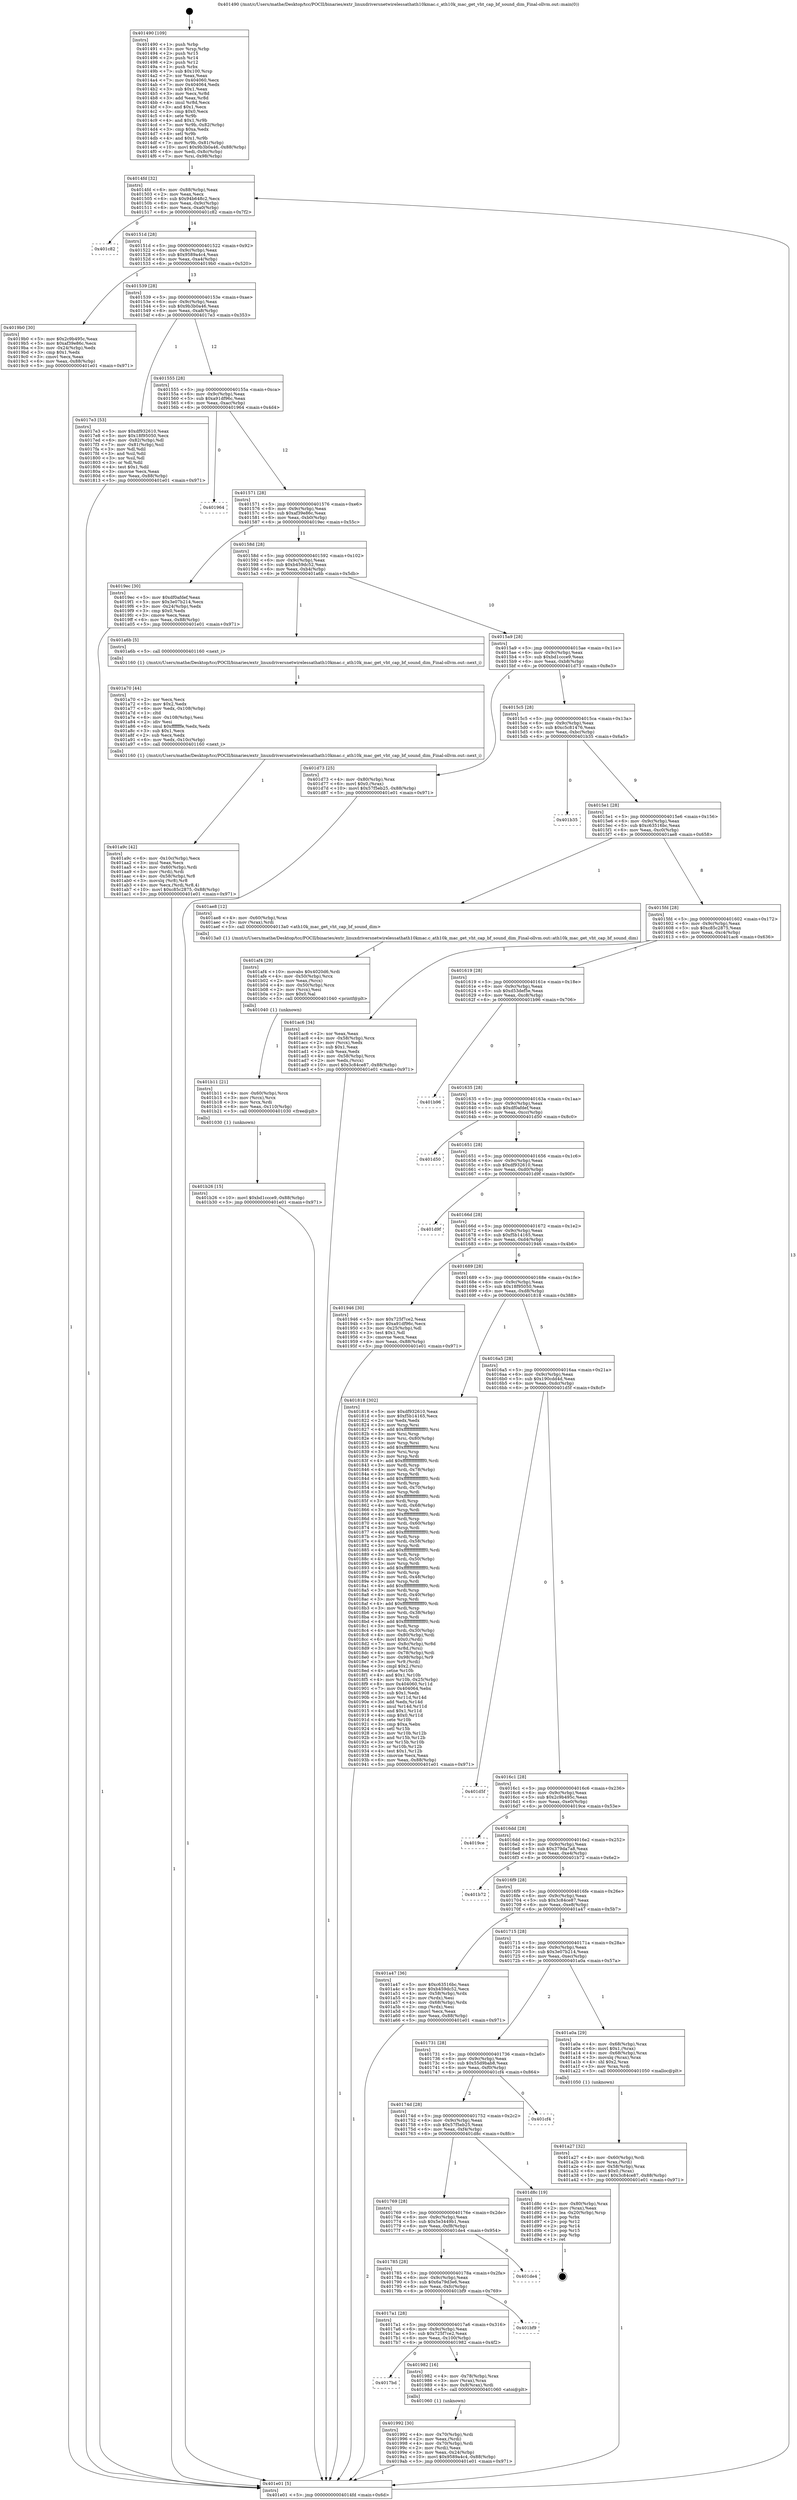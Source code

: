 digraph "0x401490" {
  label = "0x401490 (/mnt/c/Users/mathe/Desktop/tcc/POCII/binaries/extr_linuxdriversnetwirelessathath10kmac.c_ath10k_mac_get_vht_cap_bf_sound_dim_Final-ollvm.out::main(0))"
  labelloc = "t"
  node[shape=record]

  Entry [label="",width=0.3,height=0.3,shape=circle,fillcolor=black,style=filled]
  "0x4014fd" [label="{
     0x4014fd [32]\l
     | [instrs]\l
     &nbsp;&nbsp;0x4014fd \<+6\>: mov -0x88(%rbp),%eax\l
     &nbsp;&nbsp;0x401503 \<+2\>: mov %eax,%ecx\l
     &nbsp;&nbsp;0x401505 \<+6\>: sub $0x94b648c2,%ecx\l
     &nbsp;&nbsp;0x40150b \<+6\>: mov %eax,-0x9c(%rbp)\l
     &nbsp;&nbsp;0x401511 \<+6\>: mov %ecx,-0xa0(%rbp)\l
     &nbsp;&nbsp;0x401517 \<+6\>: je 0000000000401c82 \<main+0x7f2\>\l
  }"]
  "0x401c82" [label="{
     0x401c82\l
  }", style=dashed]
  "0x40151d" [label="{
     0x40151d [28]\l
     | [instrs]\l
     &nbsp;&nbsp;0x40151d \<+5\>: jmp 0000000000401522 \<main+0x92\>\l
     &nbsp;&nbsp;0x401522 \<+6\>: mov -0x9c(%rbp),%eax\l
     &nbsp;&nbsp;0x401528 \<+5\>: sub $0x9589a4c4,%eax\l
     &nbsp;&nbsp;0x40152d \<+6\>: mov %eax,-0xa4(%rbp)\l
     &nbsp;&nbsp;0x401533 \<+6\>: je 00000000004019b0 \<main+0x520\>\l
  }"]
  Exit [label="",width=0.3,height=0.3,shape=circle,fillcolor=black,style=filled,peripheries=2]
  "0x4019b0" [label="{
     0x4019b0 [30]\l
     | [instrs]\l
     &nbsp;&nbsp;0x4019b0 \<+5\>: mov $0x2c9b495c,%eax\l
     &nbsp;&nbsp;0x4019b5 \<+5\>: mov $0xaf39e86c,%ecx\l
     &nbsp;&nbsp;0x4019ba \<+3\>: mov -0x24(%rbp),%edx\l
     &nbsp;&nbsp;0x4019bd \<+3\>: cmp $0x1,%edx\l
     &nbsp;&nbsp;0x4019c0 \<+3\>: cmovl %ecx,%eax\l
     &nbsp;&nbsp;0x4019c3 \<+6\>: mov %eax,-0x88(%rbp)\l
     &nbsp;&nbsp;0x4019c9 \<+5\>: jmp 0000000000401e01 \<main+0x971\>\l
  }"]
  "0x401539" [label="{
     0x401539 [28]\l
     | [instrs]\l
     &nbsp;&nbsp;0x401539 \<+5\>: jmp 000000000040153e \<main+0xae\>\l
     &nbsp;&nbsp;0x40153e \<+6\>: mov -0x9c(%rbp),%eax\l
     &nbsp;&nbsp;0x401544 \<+5\>: sub $0x9b3b0a46,%eax\l
     &nbsp;&nbsp;0x401549 \<+6\>: mov %eax,-0xa8(%rbp)\l
     &nbsp;&nbsp;0x40154f \<+6\>: je 00000000004017e3 \<main+0x353\>\l
  }"]
  "0x401b26" [label="{
     0x401b26 [15]\l
     | [instrs]\l
     &nbsp;&nbsp;0x401b26 \<+10\>: movl $0xbd1ccce9,-0x88(%rbp)\l
     &nbsp;&nbsp;0x401b30 \<+5\>: jmp 0000000000401e01 \<main+0x971\>\l
  }"]
  "0x4017e3" [label="{
     0x4017e3 [53]\l
     | [instrs]\l
     &nbsp;&nbsp;0x4017e3 \<+5\>: mov $0xdf932610,%eax\l
     &nbsp;&nbsp;0x4017e8 \<+5\>: mov $0x18f95050,%ecx\l
     &nbsp;&nbsp;0x4017ed \<+6\>: mov -0x82(%rbp),%dl\l
     &nbsp;&nbsp;0x4017f3 \<+7\>: mov -0x81(%rbp),%sil\l
     &nbsp;&nbsp;0x4017fa \<+3\>: mov %dl,%dil\l
     &nbsp;&nbsp;0x4017fd \<+3\>: and %sil,%dil\l
     &nbsp;&nbsp;0x401800 \<+3\>: xor %sil,%dl\l
     &nbsp;&nbsp;0x401803 \<+3\>: or %dl,%dil\l
     &nbsp;&nbsp;0x401806 \<+4\>: test $0x1,%dil\l
     &nbsp;&nbsp;0x40180a \<+3\>: cmovne %ecx,%eax\l
     &nbsp;&nbsp;0x40180d \<+6\>: mov %eax,-0x88(%rbp)\l
     &nbsp;&nbsp;0x401813 \<+5\>: jmp 0000000000401e01 \<main+0x971\>\l
  }"]
  "0x401555" [label="{
     0x401555 [28]\l
     | [instrs]\l
     &nbsp;&nbsp;0x401555 \<+5\>: jmp 000000000040155a \<main+0xca\>\l
     &nbsp;&nbsp;0x40155a \<+6\>: mov -0x9c(%rbp),%eax\l
     &nbsp;&nbsp;0x401560 \<+5\>: sub $0xa91df96c,%eax\l
     &nbsp;&nbsp;0x401565 \<+6\>: mov %eax,-0xac(%rbp)\l
     &nbsp;&nbsp;0x40156b \<+6\>: je 0000000000401964 \<main+0x4d4\>\l
  }"]
  "0x401e01" [label="{
     0x401e01 [5]\l
     | [instrs]\l
     &nbsp;&nbsp;0x401e01 \<+5\>: jmp 00000000004014fd \<main+0x6d\>\l
  }"]
  "0x401490" [label="{
     0x401490 [109]\l
     | [instrs]\l
     &nbsp;&nbsp;0x401490 \<+1\>: push %rbp\l
     &nbsp;&nbsp;0x401491 \<+3\>: mov %rsp,%rbp\l
     &nbsp;&nbsp;0x401494 \<+2\>: push %r15\l
     &nbsp;&nbsp;0x401496 \<+2\>: push %r14\l
     &nbsp;&nbsp;0x401498 \<+2\>: push %r12\l
     &nbsp;&nbsp;0x40149a \<+1\>: push %rbx\l
     &nbsp;&nbsp;0x40149b \<+7\>: sub $0x100,%rsp\l
     &nbsp;&nbsp;0x4014a2 \<+2\>: xor %eax,%eax\l
     &nbsp;&nbsp;0x4014a4 \<+7\>: mov 0x404060,%ecx\l
     &nbsp;&nbsp;0x4014ab \<+7\>: mov 0x404064,%edx\l
     &nbsp;&nbsp;0x4014b2 \<+3\>: sub $0x1,%eax\l
     &nbsp;&nbsp;0x4014b5 \<+3\>: mov %ecx,%r8d\l
     &nbsp;&nbsp;0x4014b8 \<+3\>: add %eax,%r8d\l
     &nbsp;&nbsp;0x4014bb \<+4\>: imul %r8d,%ecx\l
     &nbsp;&nbsp;0x4014bf \<+3\>: and $0x1,%ecx\l
     &nbsp;&nbsp;0x4014c2 \<+3\>: cmp $0x0,%ecx\l
     &nbsp;&nbsp;0x4014c5 \<+4\>: sete %r9b\l
     &nbsp;&nbsp;0x4014c9 \<+4\>: and $0x1,%r9b\l
     &nbsp;&nbsp;0x4014cd \<+7\>: mov %r9b,-0x82(%rbp)\l
     &nbsp;&nbsp;0x4014d4 \<+3\>: cmp $0xa,%edx\l
     &nbsp;&nbsp;0x4014d7 \<+4\>: setl %r9b\l
     &nbsp;&nbsp;0x4014db \<+4\>: and $0x1,%r9b\l
     &nbsp;&nbsp;0x4014df \<+7\>: mov %r9b,-0x81(%rbp)\l
     &nbsp;&nbsp;0x4014e6 \<+10\>: movl $0x9b3b0a46,-0x88(%rbp)\l
     &nbsp;&nbsp;0x4014f0 \<+6\>: mov %edi,-0x8c(%rbp)\l
     &nbsp;&nbsp;0x4014f6 \<+7\>: mov %rsi,-0x98(%rbp)\l
  }"]
  "0x401b11" [label="{
     0x401b11 [21]\l
     | [instrs]\l
     &nbsp;&nbsp;0x401b11 \<+4\>: mov -0x60(%rbp),%rcx\l
     &nbsp;&nbsp;0x401b15 \<+3\>: mov (%rcx),%rcx\l
     &nbsp;&nbsp;0x401b18 \<+3\>: mov %rcx,%rdi\l
     &nbsp;&nbsp;0x401b1b \<+6\>: mov %eax,-0x110(%rbp)\l
     &nbsp;&nbsp;0x401b21 \<+5\>: call 0000000000401030 \<free@plt\>\l
     | [calls]\l
     &nbsp;&nbsp;0x401030 \{1\} (unknown)\l
  }"]
  "0x401964" [label="{
     0x401964\l
  }", style=dashed]
  "0x401571" [label="{
     0x401571 [28]\l
     | [instrs]\l
     &nbsp;&nbsp;0x401571 \<+5\>: jmp 0000000000401576 \<main+0xe6\>\l
     &nbsp;&nbsp;0x401576 \<+6\>: mov -0x9c(%rbp),%eax\l
     &nbsp;&nbsp;0x40157c \<+5\>: sub $0xaf39e86c,%eax\l
     &nbsp;&nbsp;0x401581 \<+6\>: mov %eax,-0xb0(%rbp)\l
     &nbsp;&nbsp;0x401587 \<+6\>: je 00000000004019ec \<main+0x55c\>\l
  }"]
  "0x401af4" [label="{
     0x401af4 [29]\l
     | [instrs]\l
     &nbsp;&nbsp;0x401af4 \<+10\>: movabs $0x4020d6,%rdi\l
     &nbsp;&nbsp;0x401afe \<+4\>: mov -0x50(%rbp),%rcx\l
     &nbsp;&nbsp;0x401b02 \<+2\>: mov %eax,(%rcx)\l
     &nbsp;&nbsp;0x401b04 \<+4\>: mov -0x50(%rbp),%rcx\l
     &nbsp;&nbsp;0x401b08 \<+2\>: mov (%rcx),%esi\l
     &nbsp;&nbsp;0x401b0a \<+2\>: mov $0x0,%al\l
     &nbsp;&nbsp;0x401b0c \<+5\>: call 0000000000401040 \<printf@plt\>\l
     | [calls]\l
     &nbsp;&nbsp;0x401040 \{1\} (unknown)\l
  }"]
  "0x4019ec" [label="{
     0x4019ec [30]\l
     | [instrs]\l
     &nbsp;&nbsp;0x4019ec \<+5\>: mov $0xdf0afdef,%eax\l
     &nbsp;&nbsp;0x4019f1 \<+5\>: mov $0x3e07b214,%ecx\l
     &nbsp;&nbsp;0x4019f6 \<+3\>: mov -0x24(%rbp),%edx\l
     &nbsp;&nbsp;0x4019f9 \<+3\>: cmp $0x0,%edx\l
     &nbsp;&nbsp;0x4019fc \<+3\>: cmove %ecx,%eax\l
     &nbsp;&nbsp;0x4019ff \<+6\>: mov %eax,-0x88(%rbp)\l
     &nbsp;&nbsp;0x401a05 \<+5\>: jmp 0000000000401e01 \<main+0x971\>\l
  }"]
  "0x40158d" [label="{
     0x40158d [28]\l
     | [instrs]\l
     &nbsp;&nbsp;0x40158d \<+5\>: jmp 0000000000401592 \<main+0x102\>\l
     &nbsp;&nbsp;0x401592 \<+6\>: mov -0x9c(%rbp),%eax\l
     &nbsp;&nbsp;0x401598 \<+5\>: sub $0xb459dc52,%eax\l
     &nbsp;&nbsp;0x40159d \<+6\>: mov %eax,-0xb4(%rbp)\l
     &nbsp;&nbsp;0x4015a3 \<+6\>: je 0000000000401a6b \<main+0x5db\>\l
  }"]
  "0x401a9c" [label="{
     0x401a9c [42]\l
     | [instrs]\l
     &nbsp;&nbsp;0x401a9c \<+6\>: mov -0x10c(%rbp),%ecx\l
     &nbsp;&nbsp;0x401aa2 \<+3\>: imul %eax,%ecx\l
     &nbsp;&nbsp;0x401aa5 \<+4\>: mov -0x60(%rbp),%rdi\l
     &nbsp;&nbsp;0x401aa9 \<+3\>: mov (%rdi),%rdi\l
     &nbsp;&nbsp;0x401aac \<+4\>: mov -0x58(%rbp),%r8\l
     &nbsp;&nbsp;0x401ab0 \<+3\>: movslq (%r8),%r8\l
     &nbsp;&nbsp;0x401ab3 \<+4\>: mov %ecx,(%rdi,%r8,4)\l
     &nbsp;&nbsp;0x401ab7 \<+10\>: movl $0xc85c2875,-0x88(%rbp)\l
     &nbsp;&nbsp;0x401ac1 \<+5\>: jmp 0000000000401e01 \<main+0x971\>\l
  }"]
  "0x401a6b" [label="{
     0x401a6b [5]\l
     | [instrs]\l
     &nbsp;&nbsp;0x401a6b \<+5\>: call 0000000000401160 \<next_i\>\l
     | [calls]\l
     &nbsp;&nbsp;0x401160 \{1\} (/mnt/c/Users/mathe/Desktop/tcc/POCII/binaries/extr_linuxdriversnetwirelessathath10kmac.c_ath10k_mac_get_vht_cap_bf_sound_dim_Final-ollvm.out::next_i)\l
  }"]
  "0x4015a9" [label="{
     0x4015a9 [28]\l
     | [instrs]\l
     &nbsp;&nbsp;0x4015a9 \<+5\>: jmp 00000000004015ae \<main+0x11e\>\l
     &nbsp;&nbsp;0x4015ae \<+6\>: mov -0x9c(%rbp),%eax\l
     &nbsp;&nbsp;0x4015b4 \<+5\>: sub $0xbd1ccce9,%eax\l
     &nbsp;&nbsp;0x4015b9 \<+6\>: mov %eax,-0xb8(%rbp)\l
     &nbsp;&nbsp;0x4015bf \<+6\>: je 0000000000401d73 \<main+0x8e3\>\l
  }"]
  "0x401a70" [label="{
     0x401a70 [44]\l
     | [instrs]\l
     &nbsp;&nbsp;0x401a70 \<+2\>: xor %ecx,%ecx\l
     &nbsp;&nbsp;0x401a72 \<+5\>: mov $0x2,%edx\l
     &nbsp;&nbsp;0x401a77 \<+6\>: mov %edx,-0x108(%rbp)\l
     &nbsp;&nbsp;0x401a7d \<+1\>: cltd\l
     &nbsp;&nbsp;0x401a7e \<+6\>: mov -0x108(%rbp),%esi\l
     &nbsp;&nbsp;0x401a84 \<+2\>: idiv %esi\l
     &nbsp;&nbsp;0x401a86 \<+6\>: imul $0xfffffffe,%edx,%edx\l
     &nbsp;&nbsp;0x401a8c \<+3\>: sub $0x1,%ecx\l
     &nbsp;&nbsp;0x401a8f \<+2\>: sub %ecx,%edx\l
     &nbsp;&nbsp;0x401a91 \<+6\>: mov %edx,-0x10c(%rbp)\l
     &nbsp;&nbsp;0x401a97 \<+5\>: call 0000000000401160 \<next_i\>\l
     | [calls]\l
     &nbsp;&nbsp;0x401160 \{1\} (/mnt/c/Users/mathe/Desktop/tcc/POCII/binaries/extr_linuxdriversnetwirelessathath10kmac.c_ath10k_mac_get_vht_cap_bf_sound_dim_Final-ollvm.out::next_i)\l
  }"]
  "0x401d73" [label="{
     0x401d73 [25]\l
     | [instrs]\l
     &nbsp;&nbsp;0x401d73 \<+4\>: mov -0x80(%rbp),%rax\l
     &nbsp;&nbsp;0x401d77 \<+6\>: movl $0x0,(%rax)\l
     &nbsp;&nbsp;0x401d7d \<+10\>: movl $0x57f5eb25,-0x88(%rbp)\l
     &nbsp;&nbsp;0x401d87 \<+5\>: jmp 0000000000401e01 \<main+0x971\>\l
  }"]
  "0x4015c5" [label="{
     0x4015c5 [28]\l
     | [instrs]\l
     &nbsp;&nbsp;0x4015c5 \<+5\>: jmp 00000000004015ca \<main+0x13a\>\l
     &nbsp;&nbsp;0x4015ca \<+6\>: mov -0x9c(%rbp),%eax\l
     &nbsp;&nbsp;0x4015d0 \<+5\>: sub $0xc5c81476,%eax\l
     &nbsp;&nbsp;0x4015d5 \<+6\>: mov %eax,-0xbc(%rbp)\l
     &nbsp;&nbsp;0x4015db \<+6\>: je 0000000000401b35 \<main+0x6a5\>\l
  }"]
  "0x401a27" [label="{
     0x401a27 [32]\l
     | [instrs]\l
     &nbsp;&nbsp;0x401a27 \<+4\>: mov -0x60(%rbp),%rdi\l
     &nbsp;&nbsp;0x401a2b \<+3\>: mov %rax,(%rdi)\l
     &nbsp;&nbsp;0x401a2e \<+4\>: mov -0x58(%rbp),%rax\l
     &nbsp;&nbsp;0x401a32 \<+6\>: movl $0x0,(%rax)\l
     &nbsp;&nbsp;0x401a38 \<+10\>: movl $0x3c84ce87,-0x88(%rbp)\l
     &nbsp;&nbsp;0x401a42 \<+5\>: jmp 0000000000401e01 \<main+0x971\>\l
  }"]
  "0x401b35" [label="{
     0x401b35\l
  }", style=dashed]
  "0x4015e1" [label="{
     0x4015e1 [28]\l
     | [instrs]\l
     &nbsp;&nbsp;0x4015e1 \<+5\>: jmp 00000000004015e6 \<main+0x156\>\l
     &nbsp;&nbsp;0x4015e6 \<+6\>: mov -0x9c(%rbp),%eax\l
     &nbsp;&nbsp;0x4015ec \<+5\>: sub $0xc63516bc,%eax\l
     &nbsp;&nbsp;0x4015f1 \<+6\>: mov %eax,-0xc0(%rbp)\l
     &nbsp;&nbsp;0x4015f7 \<+6\>: je 0000000000401ae8 \<main+0x658\>\l
  }"]
  "0x401992" [label="{
     0x401992 [30]\l
     | [instrs]\l
     &nbsp;&nbsp;0x401992 \<+4\>: mov -0x70(%rbp),%rdi\l
     &nbsp;&nbsp;0x401996 \<+2\>: mov %eax,(%rdi)\l
     &nbsp;&nbsp;0x401998 \<+4\>: mov -0x70(%rbp),%rdi\l
     &nbsp;&nbsp;0x40199c \<+2\>: mov (%rdi),%eax\l
     &nbsp;&nbsp;0x40199e \<+3\>: mov %eax,-0x24(%rbp)\l
     &nbsp;&nbsp;0x4019a1 \<+10\>: movl $0x9589a4c4,-0x88(%rbp)\l
     &nbsp;&nbsp;0x4019ab \<+5\>: jmp 0000000000401e01 \<main+0x971\>\l
  }"]
  "0x401ae8" [label="{
     0x401ae8 [12]\l
     | [instrs]\l
     &nbsp;&nbsp;0x401ae8 \<+4\>: mov -0x60(%rbp),%rax\l
     &nbsp;&nbsp;0x401aec \<+3\>: mov (%rax),%rdi\l
     &nbsp;&nbsp;0x401aef \<+5\>: call 00000000004013a0 \<ath10k_mac_get_vht_cap_bf_sound_dim\>\l
     | [calls]\l
     &nbsp;&nbsp;0x4013a0 \{1\} (/mnt/c/Users/mathe/Desktop/tcc/POCII/binaries/extr_linuxdriversnetwirelessathath10kmac.c_ath10k_mac_get_vht_cap_bf_sound_dim_Final-ollvm.out::ath10k_mac_get_vht_cap_bf_sound_dim)\l
  }"]
  "0x4015fd" [label="{
     0x4015fd [28]\l
     | [instrs]\l
     &nbsp;&nbsp;0x4015fd \<+5\>: jmp 0000000000401602 \<main+0x172\>\l
     &nbsp;&nbsp;0x401602 \<+6\>: mov -0x9c(%rbp),%eax\l
     &nbsp;&nbsp;0x401608 \<+5\>: sub $0xc85c2875,%eax\l
     &nbsp;&nbsp;0x40160d \<+6\>: mov %eax,-0xc4(%rbp)\l
     &nbsp;&nbsp;0x401613 \<+6\>: je 0000000000401ac6 \<main+0x636\>\l
  }"]
  "0x4017bd" [label="{
     0x4017bd\l
  }", style=dashed]
  "0x401ac6" [label="{
     0x401ac6 [34]\l
     | [instrs]\l
     &nbsp;&nbsp;0x401ac6 \<+2\>: xor %eax,%eax\l
     &nbsp;&nbsp;0x401ac8 \<+4\>: mov -0x58(%rbp),%rcx\l
     &nbsp;&nbsp;0x401acc \<+2\>: mov (%rcx),%edx\l
     &nbsp;&nbsp;0x401ace \<+3\>: sub $0x1,%eax\l
     &nbsp;&nbsp;0x401ad1 \<+2\>: sub %eax,%edx\l
     &nbsp;&nbsp;0x401ad3 \<+4\>: mov -0x58(%rbp),%rcx\l
     &nbsp;&nbsp;0x401ad7 \<+2\>: mov %edx,(%rcx)\l
     &nbsp;&nbsp;0x401ad9 \<+10\>: movl $0x3c84ce87,-0x88(%rbp)\l
     &nbsp;&nbsp;0x401ae3 \<+5\>: jmp 0000000000401e01 \<main+0x971\>\l
  }"]
  "0x401619" [label="{
     0x401619 [28]\l
     | [instrs]\l
     &nbsp;&nbsp;0x401619 \<+5\>: jmp 000000000040161e \<main+0x18e\>\l
     &nbsp;&nbsp;0x40161e \<+6\>: mov -0x9c(%rbp),%eax\l
     &nbsp;&nbsp;0x401624 \<+5\>: sub $0xd53def5e,%eax\l
     &nbsp;&nbsp;0x401629 \<+6\>: mov %eax,-0xc8(%rbp)\l
     &nbsp;&nbsp;0x40162f \<+6\>: je 0000000000401b96 \<main+0x706\>\l
  }"]
  "0x401982" [label="{
     0x401982 [16]\l
     | [instrs]\l
     &nbsp;&nbsp;0x401982 \<+4\>: mov -0x78(%rbp),%rax\l
     &nbsp;&nbsp;0x401986 \<+3\>: mov (%rax),%rax\l
     &nbsp;&nbsp;0x401989 \<+4\>: mov 0x8(%rax),%rdi\l
     &nbsp;&nbsp;0x40198d \<+5\>: call 0000000000401060 \<atoi@plt\>\l
     | [calls]\l
     &nbsp;&nbsp;0x401060 \{1\} (unknown)\l
  }"]
  "0x401b96" [label="{
     0x401b96\l
  }", style=dashed]
  "0x401635" [label="{
     0x401635 [28]\l
     | [instrs]\l
     &nbsp;&nbsp;0x401635 \<+5\>: jmp 000000000040163a \<main+0x1aa\>\l
     &nbsp;&nbsp;0x40163a \<+6\>: mov -0x9c(%rbp),%eax\l
     &nbsp;&nbsp;0x401640 \<+5\>: sub $0xdf0afdef,%eax\l
     &nbsp;&nbsp;0x401645 \<+6\>: mov %eax,-0xcc(%rbp)\l
     &nbsp;&nbsp;0x40164b \<+6\>: je 0000000000401d50 \<main+0x8c0\>\l
  }"]
  "0x4017a1" [label="{
     0x4017a1 [28]\l
     | [instrs]\l
     &nbsp;&nbsp;0x4017a1 \<+5\>: jmp 00000000004017a6 \<main+0x316\>\l
     &nbsp;&nbsp;0x4017a6 \<+6\>: mov -0x9c(%rbp),%eax\l
     &nbsp;&nbsp;0x4017ac \<+5\>: sub $0x725f7ce2,%eax\l
     &nbsp;&nbsp;0x4017b1 \<+6\>: mov %eax,-0x100(%rbp)\l
     &nbsp;&nbsp;0x4017b7 \<+6\>: je 0000000000401982 \<main+0x4f2\>\l
  }"]
  "0x401d50" [label="{
     0x401d50\l
  }", style=dashed]
  "0x401651" [label="{
     0x401651 [28]\l
     | [instrs]\l
     &nbsp;&nbsp;0x401651 \<+5\>: jmp 0000000000401656 \<main+0x1c6\>\l
     &nbsp;&nbsp;0x401656 \<+6\>: mov -0x9c(%rbp),%eax\l
     &nbsp;&nbsp;0x40165c \<+5\>: sub $0xdf932610,%eax\l
     &nbsp;&nbsp;0x401661 \<+6\>: mov %eax,-0xd0(%rbp)\l
     &nbsp;&nbsp;0x401667 \<+6\>: je 0000000000401d9f \<main+0x90f\>\l
  }"]
  "0x401bf9" [label="{
     0x401bf9\l
  }", style=dashed]
  "0x401d9f" [label="{
     0x401d9f\l
  }", style=dashed]
  "0x40166d" [label="{
     0x40166d [28]\l
     | [instrs]\l
     &nbsp;&nbsp;0x40166d \<+5\>: jmp 0000000000401672 \<main+0x1e2\>\l
     &nbsp;&nbsp;0x401672 \<+6\>: mov -0x9c(%rbp),%eax\l
     &nbsp;&nbsp;0x401678 \<+5\>: sub $0xf5b14165,%eax\l
     &nbsp;&nbsp;0x40167d \<+6\>: mov %eax,-0xd4(%rbp)\l
     &nbsp;&nbsp;0x401683 \<+6\>: je 0000000000401946 \<main+0x4b6\>\l
  }"]
  "0x401785" [label="{
     0x401785 [28]\l
     | [instrs]\l
     &nbsp;&nbsp;0x401785 \<+5\>: jmp 000000000040178a \<main+0x2fa\>\l
     &nbsp;&nbsp;0x40178a \<+6\>: mov -0x9c(%rbp),%eax\l
     &nbsp;&nbsp;0x401790 \<+5\>: sub $0x6a79d3e6,%eax\l
     &nbsp;&nbsp;0x401795 \<+6\>: mov %eax,-0xfc(%rbp)\l
     &nbsp;&nbsp;0x40179b \<+6\>: je 0000000000401bf9 \<main+0x769\>\l
  }"]
  "0x401946" [label="{
     0x401946 [30]\l
     | [instrs]\l
     &nbsp;&nbsp;0x401946 \<+5\>: mov $0x725f7ce2,%eax\l
     &nbsp;&nbsp;0x40194b \<+5\>: mov $0xa91df96c,%ecx\l
     &nbsp;&nbsp;0x401950 \<+3\>: mov -0x25(%rbp),%dl\l
     &nbsp;&nbsp;0x401953 \<+3\>: test $0x1,%dl\l
     &nbsp;&nbsp;0x401956 \<+3\>: cmovne %ecx,%eax\l
     &nbsp;&nbsp;0x401959 \<+6\>: mov %eax,-0x88(%rbp)\l
     &nbsp;&nbsp;0x40195f \<+5\>: jmp 0000000000401e01 \<main+0x971\>\l
  }"]
  "0x401689" [label="{
     0x401689 [28]\l
     | [instrs]\l
     &nbsp;&nbsp;0x401689 \<+5\>: jmp 000000000040168e \<main+0x1fe\>\l
     &nbsp;&nbsp;0x40168e \<+6\>: mov -0x9c(%rbp),%eax\l
     &nbsp;&nbsp;0x401694 \<+5\>: sub $0x18f95050,%eax\l
     &nbsp;&nbsp;0x401699 \<+6\>: mov %eax,-0xd8(%rbp)\l
     &nbsp;&nbsp;0x40169f \<+6\>: je 0000000000401818 \<main+0x388\>\l
  }"]
  "0x401de4" [label="{
     0x401de4\l
  }", style=dashed]
  "0x401818" [label="{
     0x401818 [302]\l
     | [instrs]\l
     &nbsp;&nbsp;0x401818 \<+5\>: mov $0xdf932610,%eax\l
     &nbsp;&nbsp;0x40181d \<+5\>: mov $0xf5b14165,%ecx\l
     &nbsp;&nbsp;0x401822 \<+2\>: xor %edx,%edx\l
     &nbsp;&nbsp;0x401824 \<+3\>: mov %rsp,%rsi\l
     &nbsp;&nbsp;0x401827 \<+4\>: add $0xfffffffffffffff0,%rsi\l
     &nbsp;&nbsp;0x40182b \<+3\>: mov %rsi,%rsp\l
     &nbsp;&nbsp;0x40182e \<+4\>: mov %rsi,-0x80(%rbp)\l
     &nbsp;&nbsp;0x401832 \<+3\>: mov %rsp,%rsi\l
     &nbsp;&nbsp;0x401835 \<+4\>: add $0xfffffffffffffff0,%rsi\l
     &nbsp;&nbsp;0x401839 \<+3\>: mov %rsi,%rsp\l
     &nbsp;&nbsp;0x40183c \<+3\>: mov %rsp,%rdi\l
     &nbsp;&nbsp;0x40183f \<+4\>: add $0xfffffffffffffff0,%rdi\l
     &nbsp;&nbsp;0x401843 \<+3\>: mov %rdi,%rsp\l
     &nbsp;&nbsp;0x401846 \<+4\>: mov %rdi,-0x78(%rbp)\l
     &nbsp;&nbsp;0x40184a \<+3\>: mov %rsp,%rdi\l
     &nbsp;&nbsp;0x40184d \<+4\>: add $0xfffffffffffffff0,%rdi\l
     &nbsp;&nbsp;0x401851 \<+3\>: mov %rdi,%rsp\l
     &nbsp;&nbsp;0x401854 \<+4\>: mov %rdi,-0x70(%rbp)\l
     &nbsp;&nbsp;0x401858 \<+3\>: mov %rsp,%rdi\l
     &nbsp;&nbsp;0x40185b \<+4\>: add $0xfffffffffffffff0,%rdi\l
     &nbsp;&nbsp;0x40185f \<+3\>: mov %rdi,%rsp\l
     &nbsp;&nbsp;0x401862 \<+4\>: mov %rdi,-0x68(%rbp)\l
     &nbsp;&nbsp;0x401866 \<+3\>: mov %rsp,%rdi\l
     &nbsp;&nbsp;0x401869 \<+4\>: add $0xfffffffffffffff0,%rdi\l
     &nbsp;&nbsp;0x40186d \<+3\>: mov %rdi,%rsp\l
     &nbsp;&nbsp;0x401870 \<+4\>: mov %rdi,-0x60(%rbp)\l
     &nbsp;&nbsp;0x401874 \<+3\>: mov %rsp,%rdi\l
     &nbsp;&nbsp;0x401877 \<+4\>: add $0xfffffffffffffff0,%rdi\l
     &nbsp;&nbsp;0x40187b \<+3\>: mov %rdi,%rsp\l
     &nbsp;&nbsp;0x40187e \<+4\>: mov %rdi,-0x58(%rbp)\l
     &nbsp;&nbsp;0x401882 \<+3\>: mov %rsp,%rdi\l
     &nbsp;&nbsp;0x401885 \<+4\>: add $0xfffffffffffffff0,%rdi\l
     &nbsp;&nbsp;0x401889 \<+3\>: mov %rdi,%rsp\l
     &nbsp;&nbsp;0x40188c \<+4\>: mov %rdi,-0x50(%rbp)\l
     &nbsp;&nbsp;0x401890 \<+3\>: mov %rsp,%rdi\l
     &nbsp;&nbsp;0x401893 \<+4\>: add $0xfffffffffffffff0,%rdi\l
     &nbsp;&nbsp;0x401897 \<+3\>: mov %rdi,%rsp\l
     &nbsp;&nbsp;0x40189a \<+4\>: mov %rdi,-0x48(%rbp)\l
     &nbsp;&nbsp;0x40189e \<+3\>: mov %rsp,%rdi\l
     &nbsp;&nbsp;0x4018a1 \<+4\>: add $0xfffffffffffffff0,%rdi\l
     &nbsp;&nbsp;0x4018a5 \<+3\>: mov %rdi,%rsp\l
     &nbsp;&nbsp;0x4018a8 \<+4\>: mov %rdi,-0x40(%rbp)\l
     &nbsp;&nbsp;0x4018ac \<+3\>: mov %rsp,%rdi\l
     &nbsp;&nbsp;0x4018af \<+4\>: add $0xfffffffffffffff0,%rdi\l
     &nbsp;&nbsp;0x4018b3 \<+3\>: mov %rdi,%rsp\l
     &nbsp;&nbsp;0x4018b6 \<+4\>: mov %rdi,-0x38(%rbp)\l
     &nbsp;&nbsp;0x4018ba \<+3\>: mov %rsp,%rdi\l
     &nbsp;&nbsp;0x4018bd \<+4\>: add $0xfffffffffffffff0,%rdi\l
     &nbsp;&nbsp;0x4018c1 \<+3\>: mov %rdi,%rsp\l
     &nbsp;&nbsp;0x4018c4 \<+4\>: mov %rdi,-0x30(%rbp)\l
     &nbsp;&nbsp;0x4018c8 \<+4\>: mov -0x80(%rbp),%rdi\l
     &nbsp;&nbsp;0x4018cc \<+6\>: movl $0x0,(%rdi)\l
     &nbsp;&nbsp;0x4018d2 \<+7\>: mov -0x8c(%rbp),%r8d\l
     &nbsp;&nbsp;0x4018d9 \<+3\>: mov %r8d,(%rsi)\l
     &nbsp;&nbsp;0x4018dc \<+4\>: mov -0x78(%rbp),%rdi\l
     &nbsp;&nbsp;0x4018e0 \<+7\>: mov -0x98(%rbp),%r9\l
     &nbsp;&nbsp;0x4018e7 \<+3\>: mov %r9,(%rdi)\l
     &nbsp;&nbsp;0x4018ea \<+3\>: cmpl $0x2,(%rsi)\l
     &nbsp;&nbsp;0x4018ed \<+4\>: setne %r10b\l
     &nbsp;&nbsp;0x4018f1 \<+4\>: and $0x1,%r10b\l
     &nbsp;&nbsp;0x4018f5 \<+4\>: mov %r10b,-0x25(%rbp)\l
     &nbsp;&nbsp;0x4018f9 \<+8\>: mov 0x404060,%r11d\l
     &nbsp;&nbsp;0x401901 \<+7\>: mov 0x404064,%ebx\l
     &nbsp;&nbsp;0x401908 \<+3\>: sub $0x1,%edx\l
     &nbsp;&nbsp;0x40190b \<+3\>: mov %r11d,%r14d\l
     &nbsp;&nbsp;0x40190e \<+3\>: add %edx,%r14d\l
     &nbsp;&nbsp;0x401911 \<+4\>: imul %r14d,%r11d\l
     &nbsp;&nbsp;0x401915 \<+4\>: and $0x1,%r11d\l
     &nbsp;&nbsp;0x401919 \<+4\>: cmp $0x0,%r11d\l
     &nbsp;&nbsp;0x40191d \<+4\>: sete %r10b\l
     &nbsp;&nbsp;0x401921 \<+3\>: cmp $0xa,%ebx\l
     &nbsp;&nbsp;0x401924 \<+4\>: setl %r15b\l
     &nbsp;&nbsp;0x401928 \<+3\>: mov %r10b,%r12b\l
     &nbsp;&nbsp;0x40192b \<+3\>: and %r15b,%r12b\l
     &nbsp;&nbsp;0x40192e \<+3\>: xor %r15b,%r10b\l
     &nbsp;&nbsp;0x401931 \<+3\>: or %r10b,%r12b\l
     &nbsp;&nbsp;0x401934 \<+4\>: test $0x1,%r12b\l
     &nbsp;&nbsp;0x401938 \<+3\>: cmovne %ecx,%eax\l
     &nbsp;&nbsp;0x40193b \<+6\>: mov %eax,-0x88(%rbp)\l
     &nbsp;&nbsp;0x401941 \<+5\>: jmp 0000000000401e01 \<main+0x971\>\l
  }"]
  "0x4016a5" [label="{
     0x4016a5 [28]\l
     | [instrs]\l
     &nbsp;&nbsp;0x4016a5 \<+5\>: jmp 00000000004016aa \<main+0x21a\>\l
     &nbsp;&nbsp;0x4016aa \<+6\>: mov -0x9c(%rbp),%eax\l
     &nbsp;&nbsp;0x4016b0 \<+5\>: sub $0x190cdd4d,%eax\l
     &nbsp;&nbsp;0x4016b5 \<+6\>: mov %eax,-0xdc(%rbp)\l
     &nbsp;&nbsp;0x4016bb \<+6\>: je 0000000000401d5f \<main+0x8cf\>\l
  }"]
  "0x401769" [label="{
     0x401769 [28]\l
     | [instrs]\l
     &nbsp;&nbsp;0x401769 \<+5\>: jmp 000000000040176e \<main+0x2de\>\l
     &nbsp;&nbsp;0x40176e \<+6\>: mov -0x9c(%rbp),%eax\l
     &nbsp;&nbsp;0x401774 \<+5\>: sub $0x5e3449b1,%eax\l
     &nbsp;&nbsp;0x401779 \<+6\>: mov %eax,-0xf8(%rbp)\l
     &nbsp;&nbsp;0x40177f \<+6\>: je 0000000000401de4 \<main+0x954\>\l
  }"]
  "0x401d8c" [label="{
     0x401d8c [19]\l
     | [instrs]\l
     &nbsp;&nbsp;0x401d8c \<+4\>: mov -0x80(%rbp),%rax\l
     &nbsp;&nbsp;0x401d90 \<+2\>: mov (%rax),%eax\l
     &nbsp;&nbsp;0x401d92 \<+4\>: lea -0x20(%rbp),%rsp\l
     &nbsp;&nbsp;0x401d96 \<+1\>: pop %rbx\l
     &nbsp;&nbsp;0x401d97 \<+2\>: pop %r12\l
     &nbsp;&nbsp;0x401d99 \<+2\>: pop %r14\l
     &nbsp;&nbsp;0x401d9b \<+2\>: pop %r15\l
     &nbsp;&nbsp;0x401d9d \<+1\>: pop %rbp\l
     &nbsp;&nbsp;0x401d9e \<+1\>: ret\l
  }"]
  "0x401d5f" [label="{
     0x401d5f\l
  }", style=dashed]
  "0x4016c1" [label="{
     0x4016c1 [28]\l
     | [instrs]\l
     &nbsp;&nbsp;0x4016c1 \<+5\>: jmp 00000000004016c6 \<main+0x236\>\l
     &nbsp;&nbsp;0x4016c6 \<+6\>: mov -0x9c(%rbp),%eax\l
     &nbsp;&nbsp;0x4016cc \<+5\>: sub $0x2c9b495c,%eax\l
     &nbsp;&nbsp;0x4016d1 \<+6\>: mov %eax,-0xe0(%rbp)\l
     &nbsp;&nbsp;0x4016d7 \<+6\>: je 00000000004019ce \<main+0x53e\>\l
  }"]
  "0x40174d" [label="{
     0x40174d [28]\l
     | [instrs]\l
     &nbsp;&nbsp;0x40174d \<+5\>: jmp 0000000000401752 \<main+0x2c2\>\l
     &nbsp;&nbsp;0x401752 \<+6\>: mov -0x9c(%rbp),%eax\l
     &nbsp;&nbsp;0x401758 \<+5\>: sub $0x57f5eb25,%eax\l
     &nbsp;&nbsp;0x40175d \<+6\>: mov %eax,-0xf4(%rbp)\l
     &nbsp;&nbsp;0x401763 \<+6\>: je 0000000000401d8c \<main+0x8fc\>\l
  }"]
  "0x4019ce" [label="{
     0x4019ce\l
  }", style=dashed]
  "0x4016dd" [label="{
     0x4016dd [28]\l
     | [instrs]\l
     &nbsp;&nbsp;0x4016dd \<+5\>: jmp 00000000004016e2 \<main+0x252\>\l
     &nbsp;&nbsp;0x4016e2 \<+6\>: mov -0x9c(%rbp),%eax\l
     &nbsp;&nbsp;0x4016e8 \<+5\>: sub $0x379da7a8,%eax\l
     &nbsp;&nbsp;0x4016ed \<+6\>: mov %eax,-0xe4(%rbp)\l
     &nbsp;&nbsp;0x4016f3 \<+6\>: je 0000000000401b72 \<main+0x6e2\>\l
  }"]
  "0x401cf4" [label="{
     0x401cf4\l
  }", style=dashed]
  "0x401b72" [label="{
     0x401b72\l
  }", style=dashed]
  "0x4016f9" [label="{
     0x4016f9 [28]\l
     | [instrs]\l
     &nbsp;&nbsp;0x4016f9 \<+5\>: jmp 00000000004016fe \<main+0x26e\>\l
     &nbsp;&nbsp;0x4016fe \<+6\>: mov -0x9c(%rbp),%eax\l
     &nbsp;&nbsp;0x401704 \<+5\>: sub $0x3c84ce87,%eax\l
     &nbsp;&nbsp;0x401709 \<+6\>: mov %eax,-0xe8(%rbp)\l
     &nbsp;&nbsp;0x40170f \<+6\>: je 0000000000401a47 \<main+0x5b7\>\l
  }"]
  "0x401731" [label="{
     0x401731 [28]\l
     | [instrs]\l
     &nbsp;&nbsp;0x401731 \<+5\>: jmp 0000000000401736 \<main+0x2a6\>\l
     &nbsp;&nbsp;0x401736 \<+6\>: mov -0x9c(%rbp),%eax\l
     &nbsp;&nbsp;0x40173c \<+5\>: sub $0x55d9bab8,%eax\l
     &nbsp;&nbsp;0x401741 \<+6\>: mov %eax,-0xf0(%rbp)\l
     &nbsp;&nbsp;0x401747 \<+6\>: je 0000000000401cf4 \<main+0x864\>\l
  }"]
  "0x401a47" [label="{
     0x401a47 [36]\l
     | [instrs]\l
     &nbsp;&nbsp;0x401a47 \<+5\>: mov $0xc63516bc,%eax\l
     &nbsp;&nbsp;0x401a4c \<+5\>: mov $0xb459dc52,%ecx\l
     &nbsp;&nbsp;0x401a51 \<+4\>: mov -0x58(%rbp),%rdx\l
     &nbsp;&nbsp;0x401a55 \<+2\>: mov (%rdx),%esi\l
     &nbsp;&nbsp;0x401a57 \<+4\>: mov -0x68(%rbp),%rdx\l
     &nbsp;&nbsp;0x401a5b \<+2\>: cmp (%rdx),%esi\l
     &nbsp;&nbsp;0x401a5d \<+3\>: cmovl %ecx,%eax\l
     &nbsp;&nbsp;0x401a60 \<+6\>: mov %eax,-0x88(%rbp)\l
     &nbsp;&nbsp;0x401a66 \<+5\>: jmp 0000000000401e01 \<main+0x971\>\l
  }"]
  "0x401715" [label="{
     0x401715 [28]\l
     | [instrs]\l
     &nbsp;&nbsp;0x401715 \<+5\>: jmp 000000000040171a \<main+0x28a\>\l
     &nbsp;&nbsp;0x40171a \<+6\>: mov -0x9c(%rbp),%eax\l
     &nbsp;&nbsp;0x401720 \<+5\>: sub $0x3e07b214,%eax\l
     &nbsp;&nbsp;0x401725 \<+6\>: mov %eax,-0xec(%rbp)\l
     &nbsp;&nbsp;0x40172b \<+6\>: je 0000000000401a0a \<main+0x57a\>\l
  }"]
  "0x401a0a" [label="{
     0x401a0a [29]\l
     | [instrs]\l
     &nbsp;&nbsp;0x401a0a \<+4\>: mov -0x68(%rbp),%rax\l
     &nbsp;&nbsp;0x401a0e \<+6\>: movl $0x1,(%rax)\l
     &nbsp;&nbsp;0x401a14 \<+4\>: mov -0x68(%rbp),%rax\l
     &nbsp;&nbsp;0x401a18 \<+3\>: movslq (%rax),%rax\l
     &nbsp;&nbsp;0x401a1b \<+4\>: shl $0x2,%rax\l
     &nbsp;&nbsp;0x401a1f \<+3\>: mov %rax,%rdi\l
     &nbsp;&nbsp;0x401a22 \<+5\>: call 0000000000401050 \<malloc@plt\>\l
     | [calls]\l
     &nbsp;&nbsp;0x401050 \{1\} (unknown)\l
  }"]
  Entry -> "0x401490" [label=" 1"]
  "0x4014fd" -> "0x401c82" [label=" 0"]
  "0x4014fd" -> "0x40151d" [label=" 14"]
  "0x401d8c" -> Exit [label=" 1"]
  "0x40151d" -> "0x4019b0" [label=" 1"]
  "0x40151d" -> "0x401539" [label=" 13"]
  "0x401d73" -> "0x401e01" [label=" 1"]
  "0x401539" -> "0x4017e3" [label=" 1"]
  "0x401539" -> "0x401555" [label=" 12"]
  "0x4017e3" -> "0x401e01" [label=" 1"]
  "0x401490" -> "0x4014fd" [label=" 1"]
  "0x401e01" -> "0x4014fd" [label=" 13"]
  "0x401b26" -> "0x401e01" [label=" 1"]
  "0x401555" -> "0x401964" [label=" 0"]
  "0x401555" -> "0x401571" [label=" 12"]
  "0x401b11" -> "0x401b26" [label=" 1"]
  "0x401571" -> "0x4019ec" [label=" 1"]
  "0x401571" -> "0x40158d" [label=" 11"]
  "0x401af4" -> "0x401b11" [label=" 1"]
  "0x40158d" -> "0x401a6b" [label=" 1"]
  "0x40158d" -> "0x4015a9" [label=" 10"]
  "0x401ae8" -> "0x401af4" [label=" 1"]
  "0x4015a9" -> "0x401d73" [label=" 1"]
  "0x4015a9" -> "0x4015c5" [label=" 9"]
  "0x401ac6" -> "0x401e01" [label=" 1"]
  "0x4015c5" -> "0x401b35" [label=" 0"]
  "0x4015c5" -> "0x4015e1" [label=" 9"]
  "0x401a9c" -> "0x401e01" [label=" 1"]
  "0x4015e1" -> "0x401ae8" [label=" 1"]
  "0x4015e1" -> "0x4015fd" [label=" 8"]
  "0x401a70" -> "0x401a9c" [label=" 1"]
  "0x4015fd" -> "0x401ac6" [label=" 1"]
  "0x4015fd" -> "0x401619" [label=" 7"]
  "0x401a6b" -> "0x401a70" [label=" 1"]
  "0x401619" -> "0x401b96" [label=" 0"]
  "0x401619" -> "0x401635" [label=" 7"]
  "0x401a47" -> "0x401e01" [label=" 2"]
  "0x401635" -> "0x401d50" [label=" 0"]
  "0x401635" -> "0x401651" [label=" 7"]
  "0x401a0a" -> "0x401a27" [label=" 1"]
  "0x401651" -> "0x401d9f" [label=" 0"]
  "0x401651" -> "0x40166d" [label=" 7"]
  "0x4019ec" -> "0x401e01" [label=" 1"]
  "0x40166d" -> "0x401946" [label=" 1"]
  "0x40166d" -> "0x401689" [label=" 6"]
  "0x401992" -> "0x401e01" [label=" 1"]
  "0x401689" -> "0x401818" [label=" 1"]
  "0x401689" -> "0x4016a5" [label=" 5"]
  "0x401982" -> "0x401992" [label=" 1"]
  "0x401818" -> "0x401e01" [label=" 1"]
  "0x401946" -> "0x401e01" [label=" 1"]
  "0x4017a1" -> "0x401982" [label=" 1"]
  "0x4016a5" -> "0x401d5f" [label=" 0"]
  "0x4016a5" -> "0x4016c1" [label=" 5"]
  "0x401a27" -> "0x401e01" [label=" 1"]
  "0x4016c1" -> "0x4019ce" [label=" 0"]
  "0x4016c1" -> "0x4016dd" [label=" 5"]
  "0x401785" -> "0x401bf9" [label=" 0"]
  "0x4016dd" -> "0x401b72" [label=" 0"]
  "0x4016dd" -> "0x4016f9" [label=" 5"]
  "0x4019b0" -> "0x401e01" [label=" 1"]
  "0x4016f9" -> "0x401a47" [label=" 2"]
  "0x4016f9" -> "0x401715" [label=" 3"]
  "0x401769" -> "0x401de4" [label=" 0"]
  "0x401715" -> "0x401a0a" [label=" 1"]
  "0x401715" -> "0x401731" [label=" 2"]
  "0x401769" -> "0x401785" [label=" 1"]
  "0x401731" -> "0x401cf4" [label=" 0"]
  "0x401731" -> "0x40174d" [label=" 2"]
  "0x401785" -> "0x4017a1" [label=" 1"]
  "0x40174d" -> "0x401d8c" [label=" 1"]
  "0x40174d" -> "0x401769" [label=" 1"]
  "0x4017a1" -> "0x4017bd" [label=" 0"]
}
